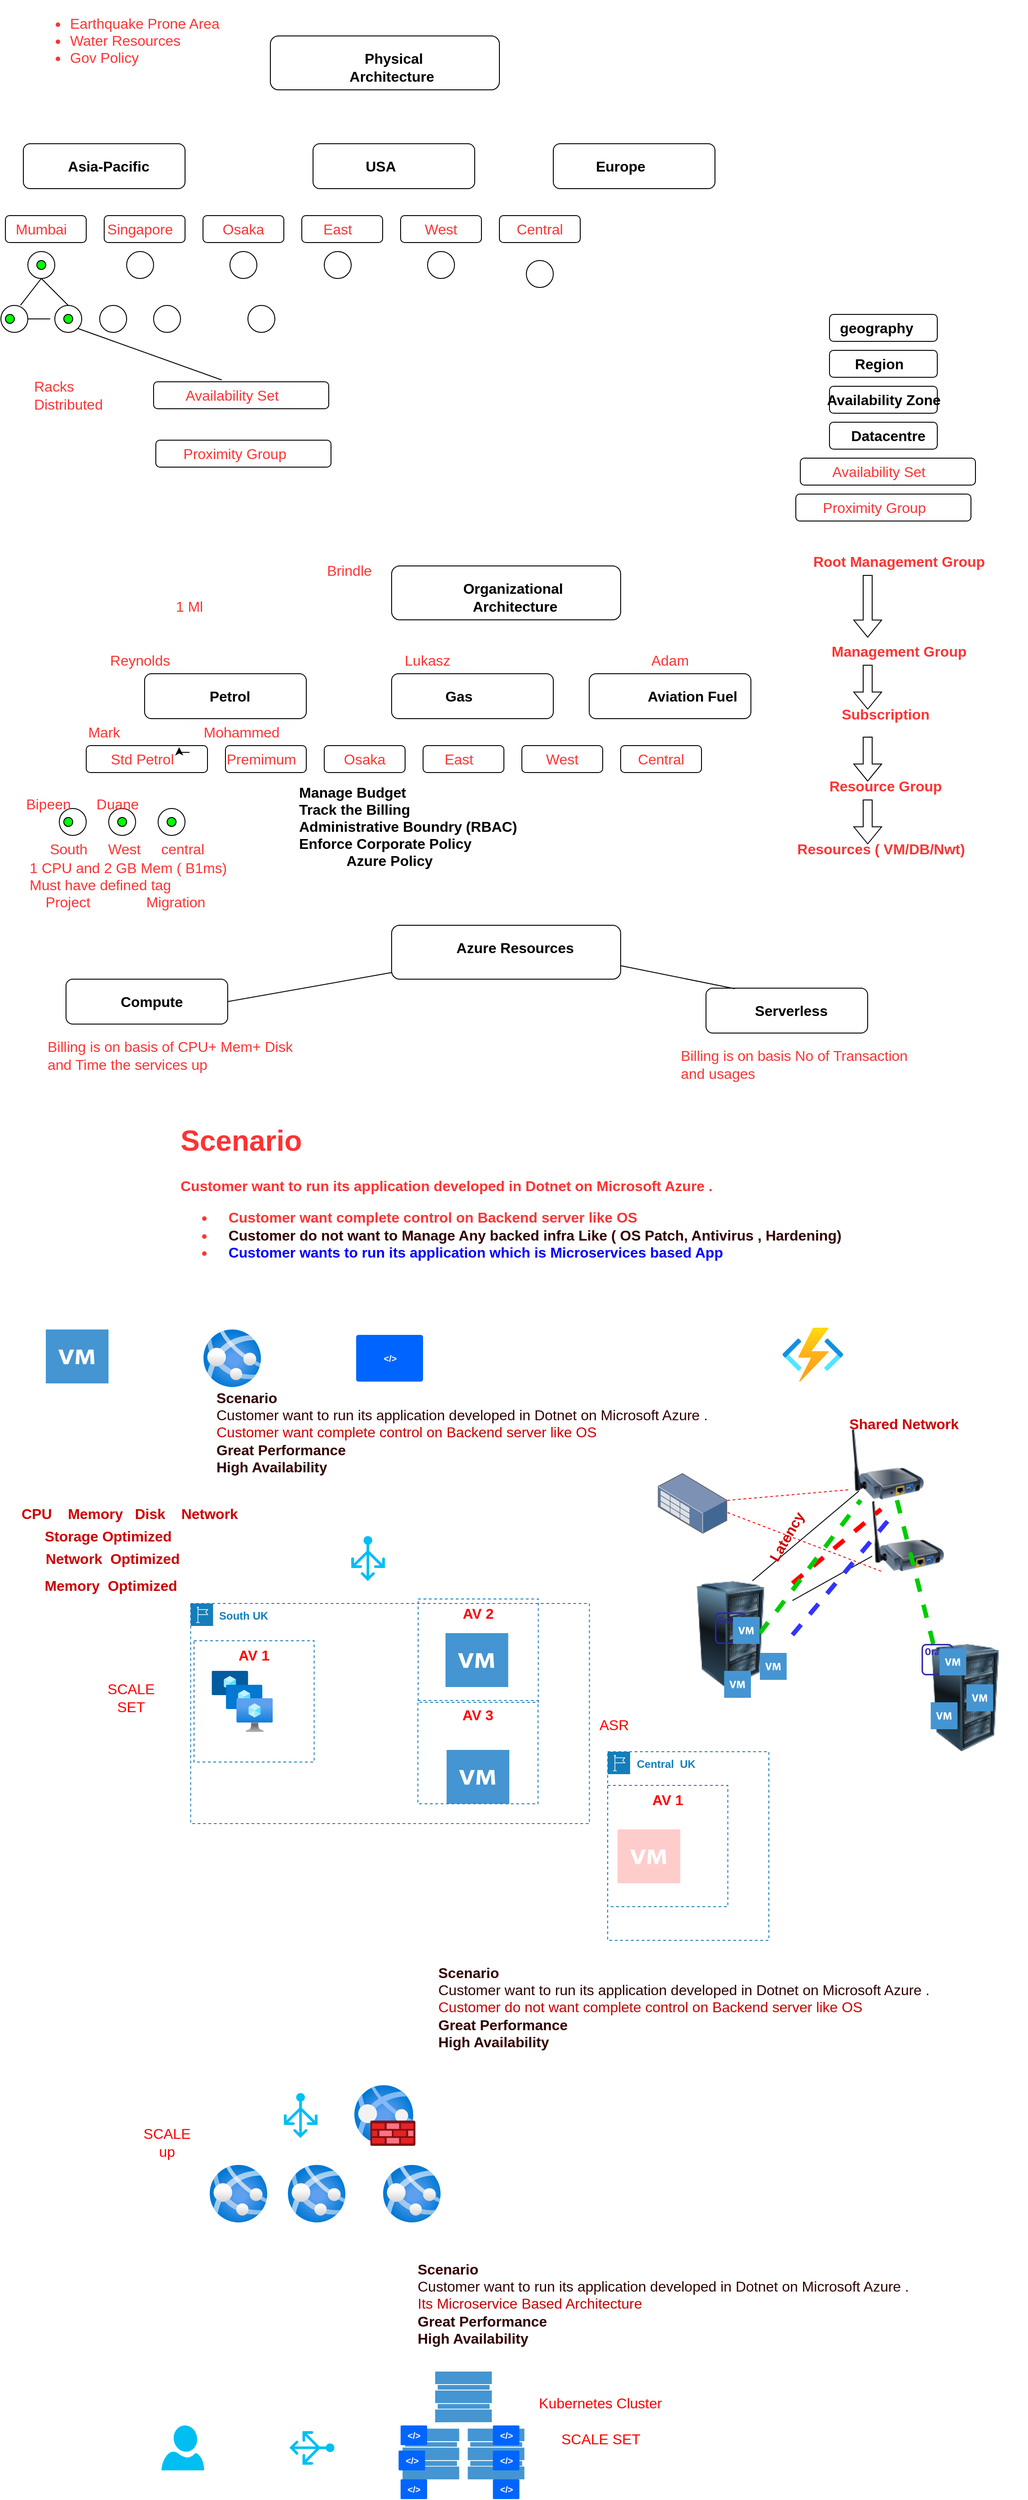<mxfile version="16.6.4" type="device"><diagram id="TAfsus5ZlcGsEekp-72k" name="Page-1"><mxGraphModel dx="1138" dy="629" grid="1" gridSize="10" guides="1" tooltips="1" connect="1" arrows="1" fold="1" page="1" pageScale="1" pageWidth="850" pageHeight="1100" math="0" shadow="0"><root><mxCell id="0"/><mxCell id="1" parent="0"/><mxCell id="CE_mNLzOT-v1kkvmEjcH-1" value="" style="rounded=1;whiteSpace=wrap;html=1;" vertex="1" parent="1"><mxGeometry x="305" y="40" width="255" height="60" as="geometry"/></mxCell><mxCell id="CE_mNLzOT-v1kkvmEjcH-2" value="Physical Architecture&amp;nbsp;" style="text;html=1;strokeColor=none;fillColor=none;align=center;verticalAlign=middle;whiteSpace=wrap;rounded=0;fontStyle=1;fontSize=16;" vertex="1" parent="1"><mxGeometry x="365" y="60" width="155" height="30" as="geometry"/></mxCell><mxCell id="CE_mNLzOT-v1kkvmEjcH-3" value="" style="rounded=1;whiteSpace=wrap;html=1;fontSize=16;" vertex="1" parent="1"><mxGeometry x="30" y="160" width="180" height="50" as="geometry"/></mxCell><mxCell id="CE_mNLzOT-v1kkvmEjcH-4" value="" style="rounded=1;whiteSpace=wrap;html=1;fontSize=16;" vertex="1" parent="1"><mxGeometry x="352.5" y="160" width="180" height="50" as="geometry"/></mxCell><mxCell id="CE_mNLzOT-v1kkvmEjcH-5" value="Asia-Pacific" style="text;html=1;strokeColor=none;fillColor=none;align=center;verticalAlign=middle;whiteSpace=wrap;rounded=0;fontSize=16;fontStyle=1" vertex="1" parent="1"><mxGeometry x="60" y="170" width="130" height="30" as="geometry"/></mxCell><mxCell id="CE_mNLzOT-v1kkvmEjcH-6" value="USA" style="text;html=1;strokeColor=none;fillColor=none;align=center;verticalAlign=middle;whiteSpace=wrap;rounded=0;fontSize=16;fontStyle=1" vertex="1" parent="1"><mxGeometry x="362.5" y="170" width="130" height="30" as="geometry"/></mxCell><mxCell id="CE_mNLzOT-v1kkvmEjcH-7" value="" style="rounded=1;whiteSpace=wrap;html=1;fontSize=16;" vertex="1" parent="1"><mxGeometry x="620" y="160" width="180" height="50" as="geometry"/></mxCell><mxCell id="CE_mNLzOT-v1kkvmEjcH-8" value="Europe" style="text;html=1;strokeColor=none;fillColor=none;align=center;verticalAlign=middle;whiteSpace=wrap;rounded=0;fontSize=16;fontStyle=1" vertex="1" parent="1"><mxGeometry x="630" y="170" width="130" height="30" as="geometry"/></mxCell><mxCell id="CE_mNLzOT-v1kkvmEjcH-9" value="&lt;ul&gt;&lt;li&gt;Earthquake Prone Area&lt;/li&gt;&lt;li&gt;Water Resources&lt;/li&gt;&lt;li&gt;Gov Policy&lt;/li&gt;&lt;/ul&gt;" style="text;html=1;strokeColor=none;fillColor=none;align=left;verticalAlign=middle;whiteSpace=wrap;rounded=0;fontSize=16;fontColor=#FF3333;" vertex="1" parent="1"><mxGeometry x="40" y="30" width="240" height="30" as="geometry"/></mxCell><mxCell id="CE_mNLzOT-v1kkvmEjcH-10" value="" style="rounded=1;whiteSpace=wrap;html=1;fontSize=16;fontColor=#FF3333;" vertex="1" parent="1"><mxGeometry x="10" y="240" width="90" height="30" as="geometry"/></mxCell><mxCell id="CE_mNLzOT-v1kkvmEjcH-11" value="" style="rounded=1;whiteSpace=wrap;html=1;fontSize=16;fontColor=#FF3333;" vertex="1" parent="1"><mxGeometry x="120" y="240" width="90" height="30" as="geometry"/></mxCell><mxCell id="CE_mNLzOT-v1kkvmEjcH-12" value="" style="rounded=1;whiteSpace=wrap;html=1;fontSize=16;fontColor=#FF3333;" vertex="1" parent="1"><mxGeometry x="230" y="240" width="90" height="30" as="geometry"/></mxCell><mxCell id="CE_mNLzOT-v1kkvmEjcH-13" value="Mumbai" style="text;html=1;strokeColor=none;fillColor=none;align=center;verticalAlign=middle;whiteSpace=wrap;rounded=0;fontSize=16;fontColor=#FF3333;" vertex="1" parent="1"><mxGeometry x="20" y="240" width="60" height="30" as="geometry"/></mxCell><mxCell id="CE_mNLzOT-v1kkvmEjcH-14" value="Singapore" style="text;html=1;strokeColor=none;fillColor=none;align=center;verticalAlign=middle;whiteSpace=wrap;rounded=0;fontSize=16;fontColor=#FF3333;" vertex="1" parent="1"><mxGeometry x="130" y="240" width="60" height="30" as="geometry"/></mxCell><mxCell id="CE_mNLzOT-v1kkvmEjcH-15" value="Osaka" style="text;html=1;strokeColor=none;fillColor=none;align=center;verticalAlign=middle;whiteSpace=wrap;rounded=0;fontSize=16;fontColor=#FF3333;" vertex="1" parent="1"><mxGeometry x="245" y="240" width="60" height="30" as="geometry"/></mxCell><mxCell id="CE_mNLzOT-v1kkvmEjcH-16" value="" style="rounded=1;whiteSpace=wrap;html=1;fontSize=16;fontColor=#FF3333;" vertex="1" parent="1"><mxGeometry x="340" y="240" width="90" height="30" as="geometry"/></mxCell><mxCell id="CE_mNLzOT-v1kkvmEjcH-17" value="" style="rounded=1;whiteSpace=wrap;html=1;fontSize=16;fontColor=#FF3333;" vertex="1" parent="1"><mxGeometry x="450" y="240" width="90" height="30" as="geometry"/></mxCell><mxCell id="CE_mNLzOT-v1kkvmEjcH-18" value="" style="rounded=1;whiteSpace=wrap;html=1;fontSize=16;fontColor=#FF3333;" vertex="1" parent="1"><mxGeometry x="560" y="240" width="90" height="30" as="geometry"/></mxCell><mxCell id="CE_mNLzOT-v1kkvmEjcH-19" value="East" style="text;html=1;strokeColor=none;fillColor=none;align=center;verticalAlign=middle;whiteSpace=wrap;rounded=0;fontSize=16;fontColor=#FF3333;" vertex="1" parent="1"><mxGeometry x="350" y="240" width="60" height="30" as="geometry"/></mxCell><mxCell id="CE_mNLzOT-v1kkvmEjcH-20" value="West" style="text;html=1;strokeColor=none;fillColor=none;align=center;verticalAlign=middle;whiteSpace=wrap;rounded=0;fontSize=16;fontColor=#FF3333;" vertex="1" parent="1"><mxGeometry x="465" y="240" width="60" height="30" as="geometry"/></mxCell><mxCell id="CE_mNLzOT-v1kkvmEjcH-21" value="Central" style="text;html=1;strokeColor=none;fillColor=none;align=center;verticalAlign=middle;whiteSpace=wrap;rounded=0;fontSize=16;fontColor=#FF3333;" vertex="1" parent="1"><mxGeometry x="575" y="240" width="60" height="30" as="geometry"/></mxCell><mxCell id="CE_mNLzOT-v1kkvmEjcH-23" value="" style="ellipse;whiteSpace=wrap;html=1;aspect=fixed;fontSize=16;fontColor=#FF3333;" vertex="1" parent="1"><mxGeometry x="35" y="280" width="30" height="30" as="geometry"/></mxCell><mxCell id="CE_mNLzOT-v1kkvmEjcH-24" value="" style="ellipse;whiteSpace=wrap;html=1;aspect=fixed;fontSize=16;fontColor=#FF3333;" vertex="1" parent="1"><mxGeometry x="145" y="280" width="30" height="30" as="geometry"/></mxCell><mxCell id="CE_mNLzOT-v1kkvmEjcH-25" value="" style="ellipse;whiteSpace=wrap;html=1;aspect=fixed;fontSize=16;fontColor=#FF3333;" vertex="1" parent="1"><mxGeometry x="260" y="280" width="30" height="30" as="geometry"/></mxCell><mxCell id="CE_mNLzOT-v1kkvmEjcH-26" value="" style="ellipse;whiteSpace=wrap;html=1;aspect=fixed;fontSize=16;fontColor=#FF3333;" vertex="1" parent="1"><mxGeometry x="365" y="280" width="30" height="30" as="geometry"/></mxCell><mxCell id="CE_mNLzOT-v1kkvmEjcH-27" value="" style="ellipse;whiteSpace=wrap;html=1;aspect=fixed;fontSize=16;fontColor=#FF3333;" vertex="1" parent="1"><mxGeometry x="480" y="280" width="30" height="30" as="geometry"/></mxCell><mxCell id="CE_mNLzOT-v1kkvmEjcH-28" value="" style="ellipse;whiteSpace=wrap;html=1;aspect=fixed;fontSize=16;fontColor=#FF3333;" vertex="1" parent="1"><mxGeometry x="590" y="290" width="30" height="30" as="geometry"/></mxCell><mxCell id="CE_mNLzOT-v1kkvmEjcH-29" value="" style="ellipse;whiteSpace=wrap;html=1;aspect=fixed;fontSize=16;fontColor=#FF3333;fillColor=#00FF00;" vertex="1" parent="1"><mxGeometry x="45" y="290" width="10" height="10" as="geometry"/></mxCell><mxCell id="CE_mNLzOT-v1kkvmEjcH-30" value="" style="ellipse;whiteSpace=wrap;html=1;aspect=fixed;fontSize=16;fontColor=#FF3333;" vertex="1" parent="1"><mxGeometry x="5" y="340" width="30" height="30" as="geometry"/></mxCell><mxCell id="CE_mNLzOT-v1kkvmEjcH-31" value="" style="ellipse;whiteSpace=wrap;html=1;aspect=fixed;fontSize=16;fontColor=#FF3333;" vertex="1" parent="1"><mxGeometry x="65" y="340" width="30" height="30" as="geometry"/></mxCell><mxCell id="CE_mNLzOT-v1kkvmEjcH-32" value="" style="ellipse;whiteSpace=wrap;html=1;aspect=fixed;fontSize=16;fontColor=#FF3333;" vertex="1" parent="1"><mxGeometry x="115" y="340" width="30" height="30" as="geometry"/></mxCell><mxCell id="CE_mNLzOT-v1kkvmEjcH-33" value="" style="ellipse;whiteSpace=wrap;html=1;aspect=fixed;fontSize=16;fontColor=#FF3333;" vertex="1" parent="1"><mxGeometry x="175" y="340" width="30" height="30" as="geometry"/></mxCell><mxCell id="CE_mNLzOT-v1kkvmEjcH-34" value="" style="endArrow=none;html=1;rounded=0;fontSize=16;fontColor=#FF3333;exitX=0.727;exitY=-0.007;exitDx=0;exitDy=0;exitPerimeter=0;entryX=0.5;entryY=1;entryDx=0;entryDy=0;" edge="1" parent="1" source="CE_mNLzOT-v1kkvmEjcH-30" target="CE_mNLzOT-v1kkvmEjcH-23"><mxGeometry width="50" height="50" relative="1" as="geometry"><mxPoint x="400" y="240" as="sourcePoint"/><mxPoint x="450" y="190" as="targetPoint"/></mxGeometry></mxCell><mxCell id="CE_mNLzOT-v1kkvmEjcH-35" value="" style="endArrow=none;html=1;rounded=0;fontSize=16;fontColor=#FF3333;exitX=0.5;exitY=0;exitDx=0;exitDy=0;entryX=0.5;entryY=1;entryDx=0;entryDy=0;" edge="1" parent="1" source="CE_mNLzOT-v1kkvmEjcH-31" target="CE_mNLzOT-v1kkvmEjcH-23"><mxGeometry width="50" height="50" relative="1" as="geometry"><mxPoint x="36.81" y="349.79" as="sourcePoint"/><mxPoint x="60" y="320" as="targetPoint"/></mxGeometry></mxCell><mxCell id="CE_mNLzOT-v1kkvmEjcH-36" value="" style="endArrow=none;html=1;rounded=0;fontSize=16;fontColor=#FF3333;entryX=1;entryY=0.5;entryDx=0;entryDy=0;" edge="1" parent="1" target="CE_mNLzOT-v1kkvmEjcH-30"><mxGeometry width="50" height="50" relative="1" as="geometry"><mxPoint x="60" y="355" as="sourcePoint"/><mxPoint x="60" y="320" as="targetPoint"/></mxGeometry></mxCell><mxCell id="CE_mNLzOT-v1kkvmEjcH-37" value="" style="ellipse;whiteSpace=wrap;html=1;aspect=fixed;fontSize=16;fontColor=#FF3333;" vertex="1" parent="1"><mxGeometry x="280" y="340" width="30" height="30" as="geometry"/></mxCell><mxCell id="CE_mNLzOT-v1kkvmEjcH-38" value="" style="ellipse;whiteSpace=wrap;html=1;aspect=fixed;fontSize=16;fontColor=#FF3333;fillColor=#00FF00;" vertex="1" parent="1"><mxGeometry x="75" y="350" width="10" height="10" as="geometry"/></mxCell><mxCell id="CE_mNLzOT-v1kkvmEjcH-39" value="" style="ellipse;whiteSpace=wrap;html=1;aspect=fixed;fontSize=16;fontColor=#FF3333;fillColor=#00FF00;" vertex="1" parent="1"><mxGeometry x="10" y="350" width="10" height="10" as="geometry"/></mxCell><mxCell id="CE_mNLzOT-v1kkvmEjcH-40" value="" style="rounded=1;whiteSpace=wrap;html=1;fontSize=16;fontColor=#FF3333;fillColor=#FFFFFF;" vertex="1" parent="1"><mxGeometry x="927.5" y="350" width="120" height="30" as="geometry"/></mxCell><mxCell id="CE_mNLzOT-v1kkvmEjcH-41" value="" style="rounded=1;whiteSpace=wrap;html=1;fontSize=16;fontColor=#FF3333;fillColor=#FFFFFF;" vertex="1" parent="1"><mxGeometry x="927.5" y="390" width="120" height="30" as="geometry"/></mxCell><mxCell id="CE_mNLzOT-v1kkvmEjcH-42" value="" style="rounded=1;whiteSpace=wrap;html=1;fontSize=16;fontColor=#FF3333;fillColor=#FFFFFF;" vertex="1" parent="1"><mxGeometry x="927.5" y="430" width="120" height="30" as="geometry"/></mxCell><mxCell id="CE_mNLzOT-v1kkvmEjcH-43" value="" style="rounded=1;whiteSpace=wrap;html=1;fontSize=16;fontColor=#FF3333;fillColor=#FFFFFF;" vertex="1" parent="1"><mxGeometry x="927.5" y="470" width="120" height="30" as="geometry"/></mxCell><mxCell id="CE_mNLzOT-v1kkvmEjcH-44" value="geography" style="text;html=1;strokeColor=none;fillColor=none;align=center;verticalAlign=middle;whiteSpace=wrap;rounded=0;fontSize=16;fontStyle=1" vertex="1" parent="1"><mxGeometry x="915" y="350" width="130" height="30" as="geometry"/></mxCell><mxCell id="CE_mNLzOT-v1kkvmEjcH-45" value="Region" style="text;html=1;strokeColor=none;fillColor=none;align=center;verticalAlign=middle;whiteSpace=wrap;rounded=0;fontSize=16;fontStyle=1" vertex="1" parent="1"><mxGeometry x="917.5" y="390" width="130" height="30" as="geometry"/></mxCell><mxCell id="CE_mNLzOT-v1kkvmEjcH-46" value="Availability Zone" style="text;html=1;strokeColor=none;fillColor=none;align=center;verticalAlign=middle;whiteSpace=wrap;rounded=0;fontSize=16;fontStyle=1" vertex="1" parent="1"><mxGeometry x="922.5" y="430" width="130" height="30" as="geometry"/></mxCell><mxCell id="CE_mNLzOT-v1kkvmEjcH-47" value="Datacentre" style="text;html=1;strokeColor=none;fillColor=none;align=center;verticalAlign=middle;whiteSpace=wrap;rounded=0;fontSize=16;fontStyle=1" vertex="1" parent="1"><mxGeometry x="927.5" y="470" width="130" height="30" as="geometry"/></mxCell><mxCell id="CE_mNLzOT-v1kkvmEjcH-49" value="Racks&amp;nbsp;&lt;br&gt;Distributed&amp;nbsp;" style="text;html=1;strokeColor=none;fillColor=none;align=left;verticalAlign=middle;whiteSpace=wrap;rounded=0;fontSize=16;fontColor=#FF3333;" vertex="1" parent="1"><mxGeometry x="40" y="420" width="160" height="40" as="geometry"/></mxCell><mxCell id="CE_mNLzOT-v1kkvmEjcH-50" value="" style="rounded=1;whiteSpace=wrap;html=1;fontSize=16;fontColor=#FF3333;" vertex="1" parent="1"><mxGeometry x="175" y="425" width="195" height="30" as="geometry"/></mxCell><mxCell id="CE_mNLzOT-v1kkvmEjcH-51" value="Availability Set" style="text;html=1;strokeColor=none;fillColor=none;align=center;verticalAlign=middle;whiteSpace=wrap;rounded=0;fontSize=16;fontColor=#FF3333;" vertex="1" parent="1"><mxGeometry x="185" y="425" width="155" height="30" as="geometry"/></mxCell><mxCell id="CE_mNLzOT-v1kkvmEjcH-52" value="" style="endArrow=none;html=1;rounded=0;fontSize=16;fontColor=#FF3333;exitX=0.425;exitY=-0.067;exitDx=0;exitDy=0;exitPerimeter=0;entryX=1;entryY=1;entryDx=0;entryDy=0;" edge="1" parent="1" source="CE_mNLzOT-v1kkvmEjcH-51" target="CE_mNLzOT-v1kkvmEjcH-31"><mxGeometry width="50" height="50" relative="1" as="geometry"><mxPoint x="400" y="410" as="sourcePoint"/><mxPoint x="450" y="360" as="targetPoint"/></mxGeometry></mxCell><mxCell id="CE_mNLzOT-v1kkvmEjcH-53" value="" style="rounded=1;whiteSpace=wrap;html=1;fontSize=16;fontColor=#FF3333;" vertex="1" parent="1"><mxGeometry x="177.5" y="490" width="195" height="30" as="geometry"/></mxCell><mxCell id="CE_mNLzOT-v1kkvmEjcH-54" value="Proximity Group" style="text;html=1;strokeColor=none;fillColor=none;align=center;verticalAlign=middle;whiteSpace=wrap;rounded=0;fontSize=16;fontColor=#FF3333;" vertex="1" parent="1"><mxGeometry x="187.5" y="490" width="155" height="30" as="geometry"/></mxCell><mxCell id="CE_mNLzOT-v1kkvmEjcH-55" value="" style="rounded=1;whiteSpace=wrap;html=1;fontSize=16;fontColor=#FF3333;" vertex="1" parent="1"><mxGeometry x="895" y="510" width="195" height="30" as="geometry"/></mxCell><mxCell id="CE_mNLzOT-v1kkvmEjcH-56" value="Availability Set" style="text;html=1;strokeColor=none;fillColor=none;align=center;verticalAlign=middle;whiteSpace=wrap;rounded=0;fontSize=16;fontColor=#FF3333;" vertex="1" parent="1"><mxGeometry x="905" y="510" width="155" height="30" as="geometry"/></mxCell><mxCell id="CE_mNLzOT-v1kkvmEjcH-57" value="" style="rounded=1;whiteSpace=wrap;html=1;fontSize=16;fontColor=#FF3333;" vertex="1" parent="1"><mxGeometry x="890" y="550" width="195" height="30" as="geometry"/></mxCell><mxCell id="CE_mNLzOT-v1kkvmEjcH-58" value="Proximity Group" style="text;html=1;strokeColor=none;fillColor=none;align=center;verticalAlign=middle;whiteSpace=wrap;rounded=0;fontSize=16;fontColor=#FF3333;" vertex="1" parent="1"><mxGeometry x="900" y="550" width="155" height="30" as="geometry"/></mxCell><mxCell id="CE_mNLzOT-v1kkvmEjcH-59" value="" style="rounded=1;whiteSpace=wrap;html=1;" vertex="1" parent="1"><mxGeometry x="440" y="630" width="255" height="60" as="geometry"/></mxCell><mxCell id="CE_mNLzOT-v1kkvmEjcH-60" value="Organizational&amp;nbsp;&lt;br&gt;Architecture" style="text;html=1;strokeColor=none;fillColor=none;align=center;verticalAlign=middle;whiteSpace=wrap;rounded=0;fontStyle=1;fontSize=16;" vertex="1" parent="1"><mxGeometry x="500" y="650" width="155" height="30" as="geometry"/></mxCell><mxCell id="CE_mNLzOT-v1kkvmEjcH-61" value="" style="rounded=1;whiteSpace=wrap;html=1;fontSize=16;" vertex="1" parent="1"><mxGeometry x="165" y="750" width="180" height="50" as="geometry"/></mxCell><mxCell id="CE_mNLzOT-v1kkvmEjcH-62" value="" style="rounded=1;whiteSpace=wrap;html=1;fontSize=16;" vertex="1" parent="1"><mxGeometry x="440" y="750" width="180" height="50" as="geometry"/></mxCell><mxCell id="CE_mNLzOT-v1kkvmEjcH-63" value="Petrol" style="text;html=1;strokeColor=none;fillColor=none;align=center;verticalAlign=middle;whiteSpace=wrap;rounded=0;fontSize=16;fontStyle=1" vertex="1" parent="1"><mxGeometry x="195" y="760" width="130" height="30" as="geometry"/></mxCell><mxCell id="CE_mNLzOT-v1kkvmEjcH-64" value="Gas" style="text;html=1;strokeColor=none;fillColor=none;align=center;verticalAlign=middle;whiteSpace=wrap;rounded=0;fontSize=16;fontStyle=1" vertex="1" parent="1"><mxGeometry x="450" y="760" width="130" height="30" as="geometry"/></mxCell><mxCell id="CE_mNLzOT-v1kkvmEjcH-65" value="" style="rounded=1;whiteSpace=wrap;html=1;fontSize=16;" vertex="1" parent="1"><mxGeometry x="660" y="750" width="180" height="50" as="geometry"/></mxCell><mxCell id="CE_mNLzOT-v1kkvmEjcH-66" value="Aviation Fuel" style="text;html=1;strokeColor=none;fillColor=none;align=center;verticalAlign=middle;whiteSpace=wrap;rounded=0;fontSize=16;fontStyle=1" vertex="1" parent="1"><mxGeometry x="710" y="760" width="130" height="30" as="geometry"/></mxCell><mxCell id="CE_mNLzOT-v1kkvmEjcH-68" value="" style="rounded=1;whiteSpace=wrap;html=1;fontSize=16;fontColor=#FF3333;" vertex="1" parent="1"><mxGeometry x="100" y="830" width="135" height="30" as="geometry"/></mxCell><mxCell id="CE_mNLzOT-v1kkvmEjcH-69" value="" style="rounded=1;whiteSpace=wrap;html=1;fontSize=16;fontColor=#FF3333;" vertex="1" parent="1"><mxGeometry x="255" y="830" width="90" height="30" as="geometry"/></mxCell><mxCell id="CE_mNLzOT-v1kkvmEjcH-70" value="" style="rounded=1;whiteSpace=wrap;html=1;fontSize=16;fontColor=#FF3333;" vertex="1" parent="1"><mxGeometry x="365" y="830" width="90" height="30" as="geometry"/></mxCell><mxCell id="CE_mNLzOT-v1kkvmEjcH-71" value="Std Petrol" style="text;html=1;strokeColor=none;fillColor=none;align=center;verticalAlign=middle;whiteSpace=wrap;rounded=0;fontSize=16;fontColor=#FF3333;" vertex="1" parent="1"><mxGeometry x="110" y="830" width="105" height="30" as="geometry"/></mxCell><mxCell id="CE_mNLzOT-v1kkvmEjcH-72" value="Premimum" style="text;html=1;strokeColor=none;fillColor=none;align=center;verticalAlign=middle;whiteSpace=wrap;rounded=0;fontSize=16;fontColor=#FF3333;" vertex="1" parent="1"><mxGeometry x="265" y="830" width="60" height="30" as="geometry"/></mxCell><mxCell id="CE_mNLzOT-v1kkvmEjcH-73" value="Osaka" style="text;html=1;strokeColor=none;fillColor=none;align=center;verticalAlign=middle;whiteSpace=wrap;rounded=0;fontSize=16;fontColor=#FF3333;" vertex="1" parent="1"><mxGeometry x="380" y="830" width="60" height="30" as="geometry"/></mxCell><mxCell id="CE_mNLzOT-v1kkvmEjcH-74" value="" style="rounded=1;whiteSpace=wrap;html=1;fontSize=16;fontColor=#FF3333;" vertex="1" parent="1"><mxGeometry x="475" y="830" width="90" height="30" as="geometry"/></mxCell><mxCell id="CE_mNLzOT-v1kkvmEjcH-75" value="" style="rounded=1;whiteSpace=wrap;html=1;fontSize=16;fontColor=#FF3333;" vertex="1" parent="1"><mxGeometry x="585" y="830" width="90" height="30" as="geometry"/></mxCell><mxCell id="CE_mNLzOT-v1kkvmEjcH-76" value="" style="rounded=1;whiteSpace=wrap;html=1;fontSize=16;fontColor=#FF3333;" vertex="1" parent="1"><mxGeometry x="695" y="830" width="90" height="30" as="geometry"/></mxCell><mxCell id="CE_mNLzOT-v1kkvmEjcH-77" value="East" style="text;html=1;strokeColor=none;fillColor=none;align=center;verticalAlign=middle;whiteSpace=wrap;rounded=0;fontSize=16;fontColor=#FF3333;" vertex="1" parent="1"><mxGeometry x="485" y="830" width="60" height="30" as="geometry"/></mxCell><mxCell id="CE_mNLzOT-v1kkvmEjcH-78" value="West" style="text;html=1;strokeColor=none;fillColor=none;align=center;verticalAlign=middle;whiteSpace=wrap;rounded=0;fontSize=16;fontColor=#FF3333;" vertex="1" parent="1"><mxGeometry x="600" y="830" width="60" height="30" as="geometry"/></mxCell><mxCell id="CE_mNLzOT-v1kkvmEjcH-79" value="Central" style="text;html=1;strokeColor=none;fillColor=none;align=center;verticalAlign=middle;whiteSpace=wrap;rounded=0;fontSize=16;fontColor=#FF3333;" vertex="1" parent="1"><mxGeometry x="710" y="830" width="60" height="30" as="geometry"/></mxCell><mxCell id="CE_mNLzOT-v1kkvmEjcH-80" value="" style="ellipse;whiteSpace=wrap;html=1;aspect=fixed;fontSize=16;fontColor=#FF3333;" vertex="1" parent="1"><mxGeometry x="125" y="900" width="30" height="30" as="geometry"/></mxCell><mxCell id="CE_mNLzOT-v1kkvmEjcH-86" value="" style="ellipse;whiteSpace=wrap;html=1;aspect=fixed;fontSize=16;fontColor=#FF3333;fillColor=#00FF00;" vertex="1" parent="1"><mxGeometry x="135" y="910" width="10" height="10" as="geometry"/></mxCell><mxCell id="CE_mNLzOT-v1kkvmEjcH-87" value="" style="ellipse;whiteSpace=wrap;html=1;aspect=fixed;fontSize=16;fontColor=#FF3333;" vertex="1" parent="1"><mxGeometry x="70" y="900" width="30" height="30" as="geometry"/></mxCell><mxCell id="CE_mNLzOT-v1kkvmEjcH-88" value="" style="ellipse;whiteSpace=wrap;html=1;aspect=fixed;fontSize=16;fontColor=#FF3333;" vertex="1" parent="1"><mxGeometry x="180" y="900" width="30" height="30" as="geometry"/></mxCell><mxCell id="CE_mNLzOT-v1kkvmEjcH-95" value="" style="ellipse;whiteSpace=wrap;html=1;aspect=fixed;fontSize=16;fontColor=#FF3333;fillColor=#00FF00;" vertex="1" parent="1"><mxGeometry x="190" y="910" width="10" height="10" as="geometry"/></mxCell><mxCell id="CE_mNLzOT-v1kkvmEjcH-96" value="" style="ellipse;whiteSpace=wrap;html=1;aspect=fixed;fontSize=16;fontColor=#FF3333;fillColor=#00FF00;" vertex="1" parent="1"><mxGeometry x="75" y="910" width="10" height="10" as="geometry"/></mxCell><mxCell id="CE_mNLzOT-v1kkvmEjcH-101" value="Reynolds" style="text;html=1;strokeColor=none;fillColor=none;align=center;verticalAlign=middle;whiteSpace=wrap;rounded=0;fontSize=16;fontColor=#FF3333;" vertex="1" parent="1"><mxGeometry x="130" y="720" width="60" height="30" as="geometry"/></mxCell><mxCell id="CE_mNLzOT-v1kkvmEjcH-102" value="Lukasz" style="text;html=1;strokeColor=none;fillColor=none;align=center;verticalAlign=middle;whiteSpace=wrap;rounded=0;fontSize=16;fontColor=#FF3333;" vertex="1" parent="1"><mxGeometry x="450" y="720" width="60" height="30" as="geometry"/></mxCell><mxCell id="CE_mNLzOT-v1kkvmEjcH-103" value="Adam" style="text;html=1;strokeColor=none;fillColor=none;align=center;verticalAlign=middle;whiteSpace=wrap;rounded=0;fontSize=16;fontColor=#FF3333;" vertex="1" parent="1"><mxGeometry x="720" y="720" width="60" height="30" as="geometry"/></mxCell><mxCell id="CE_mNLzOT-v1kkvmEjcH-104" value="1 Ml" style="text;html=1;strokeColor=none;fillColor=none;align=center;verticalAlign=middle;whiteSpace=wrap;rounded=0;fontSize=16;fontColor=#FF3333;" vertex="1" parent="1"><mxGeometry x="185" y="660" width="60" height="30" as="geometry"/></mxCell><mxCell id="CE_mNLzOT-v1kkvmEjcH-105" value="Brindle" style="text;html=1;strokeColor=none;fillColor=none;align=center;verticalAlign=middle;whiteSpace=wrap;rounded=0;fontSize=16;fontColor=#FF3333;" vertex="1" parent="1"><mxGeometry x="362.5" y="620" width="60" height="30" as="geometry"/></mxCell><mxCell id="CE_mNLzOT-v1kkvmEjcH-106" value="Root Management Group" style="text;html=1;strokeColor=none;fillColor=none;align=center;verticalAlign=middle;whiteSpace=wrap;rounded=0;fontSize=16;fontColor=#FF3333;fontStyle=1" vertex="1" parent="1"><mxGeometry x="890" y="610" width="230" height="30" as="geometry"/></mxCell><mxCell id="CE_mNLzOT-v1kkvmEjcH-107" value="Management Group" style="text;html=1;strokeColor=none;fillColor=none;align=center;verticalAlign=middle;whiteSpace=wrap;rounded=0;fontSize=16;fontColor=#FF3333;fontStyle=1" vertex="1" parent="1"><mxGeometry x="890" y="710" width="230" height="30" as="geometry"/></mxCell><mxCell id="CE_mNLzOT-v1kkvmEjcH-108" style="edgeStyle=orthogonalEdgeStyle;rounded=0;orthogonalLoop=1;jettySize=auto;html=1;exitX=1;exitY=0.25;exitDx=0;exitDy=0;entryX=0.89;entryY=0.06;entryDx=0;entryDy=0;entryPerimeter=0;fontSize=16;fontColor=#FF3333;" edge="1" parent="1" source="CE_mNLzOT-v1kkvmEjcH-71" target="CE_mNLzOT-v1kkvmEjcH-71"><mxGeometry relative="1" as="geometry"/></mxCell><mxCell id="CE_mNLzOT-v1kkvmEjcH-109" value="Mark" style="text;html=1;strokeColor=none;fillColor=none;align=center;verticalAlign=middle;whiteSpace=wrap;rounded=0;fontSize=16;fontColor=#FF3333;" vertex="1" parent="1"><mxGeometry x="90" y="800" width="60" height="30" as="geometry"/></mxCell><mxCell id="CE_mNLzOT-v1kkvmEjcH-110" value="Mohammed" style="text;html=1;strokeColor=none;fillColor=none;align=center;verticalAlign=middle;whiteSpace=wrap;rounded=0;fontSize=16;fontColor=#FF3333;" vertex="1" parent="1"><mxGeometry x="242.5" y="800" width="60" height="30" as="geometry"/></mxCell><mxCell id="CE_mNLzOT-v1kkvmEjcH-111" value="Subscription" style="text;html=1;strokeColor=none;fillColor=none;align=center;verticalAlign=middle;whiteSpace=wrap;rounded=0;fontSize=16;fontColor=#FF3333;fontStyle=1" vertex="1" parent="1"><mxGeometry x="875" y="780" width="230" height="30" as="geometry"/></mxCell><mxCell id="CE_mNLzOT-v1kkvmEjcH-112" value="South" style="text;html=1;strokeColor=none;fillColor=none;align=center;verticalAlign=middle;whiteSpace=wrap;rounded=0;fontSize=16;fontColor=#FF3333;" vertex="1" parent="1"><mxGeometry x="27.5" y="930" width="105" height="30" as="geometry"/></mxCell><mxCell id="CE_mNLzOT-v1kkvmEjcH-113" value="West" style="text;html=1;strokeColor=none;fillColor=none;align=center;verticalAlign=middle;whiteSpace=wrap;rounded=0;fontSize=16;fontColor=#FF3333;" vertex="1" parent="1"><mxGeometry x="90" y="930" width="105" height="30" as="geometry"/></mxCell><mxCell id="CE_mNLzOT-v1kkvmEjcH-114" value="central" style="text;html=1;strokeColor=none;fillColor=none;align=center;verticalAlign=middle;whiteSpace=wrap;rounded=0;fontSize=16;fontColor=#FF3333;" vertex="1" parent="1"><mxGeometry x="155" y="930" width="105" height="30" as="geometry"/></mxCell><mxCell id="CE_mNLzOT-v1kkvmEjcH-115" value="Bipeen" style="text;html=1;strokeColor=none;fillColor=none;align=center;verticalAlign=middle;whiteSpace=wrap;rounded=0;fontSize=16;fontColor=#FF3333;" vertex="1" parent="1"><mxGeometry x="27.5" y="880" width="60" height="30" as="geometry"/></mxCell><mxCell id="CE_mNLzOT-v1kkvmEjcH-116" value="Duane" style="text;html=1;strokeColor=none;fillColor=none;align=center;verticalAlign=middle;whiteSpace=wrap;rounded=0;fontSize=16;fontColor=#FF3333;" vertex="1" parent="1"><mxGeometry x="105" y="880" width="60" height="30" as="geometry"/></mxCell><mxCell id="CE_mNLzOT-v1kkvmEjcH-117" value="Resource Group" style="text;html=1;strokeColor=none;fillColor=none;align=center;verticalAlign=middle;whiteSpace=wrap;rounded=0;fontSize=16;fontColor=#FF3333;fontStyle=1" vertex="1" parent="1"><mxGeometry x="875" y="860" width="230" height="30" as="geometry"/></mxCell><mxCell id="CE_mNLzOT-v1kkvmEjcH-118" value="" style="shape=flexArrow;endArrow=classic;html=1;rounded=0;fontSize=16;fontColor=#FF3333;entryX=0.348;entryY=-0.007;entryDx=0;entryDy=0;entryPerimeter=0;" edge="1" parent="1" target="CE_mNLzOT-v1kkvmEjcH-107"><mxGeometry width="50" height="50" relative="1" as="geometry"><mxPoint x="970" y="640" as="sourcePoint"/><mxPoint x="610" y="770" as="targetPoint"/></mxGeometry></mxCell><mxCell id="CE_mNLzOT-v1kkvmEjcH-120" value="" style="shape=flexArrow;endArrow=classic;html=1;rounded=0;fontSize=16;fontColor=#FF3333;entryX=0.348;entryY=-0.007;entryDx=0;entryDy=0;entryPerimeter=0;" edge="1" parent="1"><mxGeometry width="50" height="50" relative="1" as="geometry"><mxPoint x="970" y="740" as="sourcePoint"/><mxPoint x="970.04" y="789.89" as="targetPoint"/></mxGeometry></mxCell><mxCell id="CE_mNLzOT-v1kkvmEjcH-121" value="" style="shape=flexArrow;endArrow=classic;html=1;rounded=0;fontSize=16;fontColor=#FF3333;entryX=0.348;entryY=-0.007;entryDx=0;entryDy=0;entryPerimeter=0;" edge="1" parent="1"><mxGeometry width="50" height="50" relative="1" as="geometry"><mxPoint x="970" y="820.06" as="sourcePoint"/><mxPoint x="970.04" y="869.95" as="targetPoint"/></mxGeometry></mxCell><mxCell id="CE_mNLzOT-v1kkvmEjcH-122" value="" style="shape=flexArrow;endArrow=classic;html=1;rounded=0;fontSize=16;fontColor=#FF3333;entryX=0.348;entryY=-0.007;entryDx=0;entryDy=0;entryPerimeter=0;" edge="1" parent="1"><mxGeometry width="50" height="50" relative="1" as="geometry"><mxPoint x="970" y="890" as="sourcePoint"/><mxPoint x="970.04" y="939.89" as="targetPoint"/></mxGeometry></mxCell><mxCell id="CE_mNLzOT-v1kkvmEjcH-123" value="Resources ( VM/DB/Nwt)" style="text;html=1;strokeColor=none;fillColor=none;align=center;verticalAlign=middle;whiteSpace=wrap;rounded=0;fontSize=16;fontColor=#FF3333;fontStyle=1" vertex="1" parent="1"><mxGeometry x="870" y="930" width="230" height="30" as="geometry"/></mxCell><mxCell id="CE_mNLzOT-v1kkvmEjcH-124" value="Manage Budget&lt;br&gt;Track the Billing&lt;br&gt;Administrative Boundry (RBAC)&lt;br&gt;Enforce Corporate Policy&lt;br&gt;&amp;nbsp; &amp;nbsp; &amp;nbsp; &amp;nbsp; &amp;nbsp; &amp;nbsp; Azure Policy" style="text;html=1;strokeColor=none;fillColor=none;align=left;verticalAlign=middle;whiteSpace=wrap;rounded=0;fontSize=16;fontStyle=1" vertex="1" parent="1"><mxGeometry x="335" y="880" width="375" height="80" as="geometry"/></mxCell><mxCell id="CE_mNLzOT-v1kkvmEjcH-125" value="1 CPU and 2 GB Mem ( B1ms)&lt;br&gt;Must have defined tag&lt;br&gt;&amp;nbsp; &amp;nbsp; Project&amp;nbsp; &amp;nbsp; &amp;nbsp; &amp;nbsp; &amp;nbsp; &amp;nbsp; &amp;nbsp; Migration" style="text;html=1;strokeColor=none;fillColor=none;align=left;verticalAlign=middle;whiteSpace=wrap;rounded=0;fontSize=16;fontColor=#FF3333;" vertex="1" parent="1"><mxGeometry x="35" y="970" width="345" height="30" as="geometry"/></mxCell><mxCell id="CE_mNLzOT-v1kkvmEjcH-126" value="" style="rounded=1;whiteSpace=wrap;html=1;" vertex="1" parent="1"><mxGeometry x="440" y="1030" width="255" height="60" as="geometry"/></mxCell><mxCell id="CE_mNLzOT-v1kkvmEjcH-127" value="Azure Resources" style="text;html=1;strokeColor=none;fillColor=none;align=center;verticalAlign=middle;whiteSpace=wrap;rounded=0;fontStyle=1;fontSize=16;" vertex="1" parent="1"><mxGeometry x="500" y="1040" width="155" height="30" as="geometry"/></mxCell><mxCell id="CE_mNLzOT-v1kkvmEjcH-128" value="" style="rounded=1;whiteSpace=wrap;html=1;fontSize=16;" vertex="1" parent="1"><mxGeometry x="77.5" y="1090" width="180" height="50" as="geometry"/></mxCell><mxCell id="CE_mNLzOT-v1kkvmEjcH-129" value="Compute" style="text;html=1;strokeColor=none;fillColor=none;align=center;verticalAlign=middle;whiteSpace=wrap;rounded=0;fontSize=16;fontStyle=1" vertex="1" parent="1"><mxGeometry x="107.5" y="1100" width="130" height="30" as="geometry"/></mxCell><mxCell id="CE_mNLzOT-v1kkvmEjcH-131" value="" style="rounded=1;whiteSpace=wrap;html=1;fontSize=16;" vertex="1" parent="1"><mxGeometry x="790" y="1100" width="180" height="50" as="geometry"/></mxCell><mxCell id="CE_mNLzOT-v1kkvmEjcH-132" value="Serverless" style="text;html=1;strokeColor=none;fillColor=none;align=center;verticalAlign=middle;whiteSpace=wrap;rounded=0;fontSize=16;fontStyle=1" vertex="1" parent="1"><mxGeometry x="820" y="1110" width="130" height="30" as="geometry"/></mxCell><mxCell id="CE_mNLzOT-v1kkvmEjcH-133" value="" style="endArrow=none;html=1;rounded=0;fontSize=16;fontColor=#FF3333;exitX=1;exitY=0.5;exitDx=0;exitDy=0;" edge="1" parent="1" source="CE_mNLzOT-v1kkvmEjcH-128" target="CE_mNLzOT-v1kkvmEjcH-126"><mxGeometry width="50" height="50" relative="1" as="geometry"><mxPoint x="540" y="1370" as="sourcePoint"/><mxPoint x="590" y="1320" as="targetPoint"/></mxGeometry></mxCell><mxCell id="CE_mNLzOT-v1kkvmEjcH-134" value="" style="endArrow=none;html=1;rounded=0;fontSize=16;fontColor=#FF3333;exitX=0.178;exitY=0.012;exitDx=0;exitDy=0;entryX=1;entryY=0.75;entryDx=0;entryDy=0;exitPerimeter=0;" edge="1" parent="1" source="CE_mNLzOT-v1kkvmEjcH-131" target="CE_mNLzOT-v1kkvmEjcH-126"><mxGeometry width="50" height="50" relative="1" as="geometry"><mxPoint x="267.5" y="1125" as="sourcePoint"/><mxPoint x="450" y="1092.621" as="targetPoint"/></mxGeometry></mxCell><mxCell id="CE_mNLzOT-v1kkvmEjcH-135" value="Billing is on basis of CPU+ Mem+ Disk and Time the services up" style="text;html=1;strokeColor=none;fillColor=none;align=left;verticalAlign=middle;whiteSpace=wrap;rounded=0;fontSize=16;fontColor=#FF3333;" vertex="1" parent="1"><mxGeometry x="55" y="1150" width="285" height="50" as="geometry"/></mxCell><mxCell id="CE_mNLzOT-v1kkvmEjcH-136" value="Billing is on basis No of Transaction and usages" style="text;html=1;strokeColor=none;fillColor=none;align=left;verticalAlign=middle;whiteSpace=wrap;rounded=0;fontSize=16;fontColor=#FF3333;" vertex="1" parent="1"><mxGeometry x="760" y="1160" width="285" height="50" as="geometry"/></mxCell><mxCell id="CE_mNLzOT-v1kkvmEjcH-137" value="&lt;h1&gt;Scenario&lt;/h1&gt;&lt;p&gt;&lt;b&gt;Customer want to run its application developed in Dotnet on Microsoft Azure .&amp;nbsp;&lt;/b&gt;&lt;/p&gt;&lt;p&gt;&lt;/p&gt;&lt;ul&gt;&lt;li&gt;&lt;b&gt;&amp;nbsp; &amp;nbsp;Customer want complete control on Backend&amp;nbsp;server like OS&lt;/b&gt;&lt;/li&gt;&lt;li&gt;&lt;b&gt;&lt;font color=&quot;#330000&quot;&gt;&amp;nbsp; &amp;nbsp;Customer do not want to Manage Any backed infra Like ( OS Patch, Antivirus , Hardening)&lt;/font&gt;&lt;/b&gt;&lt;/li&gt;&lt;li&gt;&lt;font color=&quot;#0000ff&quot;&gt;&lt;b&gt;&amp;nbsp; &amp;nbsp;Customer wants to run its application&amp;nbsp;which is Microservices based App&amp;nbsp;&amp;nbsp;&lt;/b&gt;&lt;/font&gt;&lt;br&gt;&lt;b&gt;&amp;nbsp;&lt;/b&gt;&lt;/li&gt;&lt;/ul&gt;&lt;p&gt;&lt;/p&gt;" style="text;html=1;strokeColor=none;fillColor=none;spacing=5;spacingTop=-20;whiteSpace=wrap;overflow=hidden;rounded=0;fontSize=16;fontColor=#FF3333;" vertex="1" parent="1"><mxGeometry x="200" y="1240" width="850" height="210" as="geometry"/></mxCell><mxCell id="CE_mNLzOT-v1kkvmEjcH-138" value="" style="shadow=0;dashed=0;html=1;strokeColor=none;fillColor=#4495D1;labelPosition=center;verticalLabelPosition=bottom;verticalAlign=top;align=center;outlineConnect=0;shape=mxgraph.veeam.2d.virtual_machine;fontSize=16;fontColor=#FF3333;" vertex="1" parent="1"><mxGeometry x="55" y="1480" width="69.8" height="60" as="geometry"/></mxCell><mxCell id="CE_mNLzOT-v1kkvmEjcH-139" value="" style="aspect=fixed;html=1;points=[];align=center;image;fontSize=12;image=img/lib/azure2/app_services/App_Services.svg;fontColor=#330000;fillColor=#FFFFFF;" vertex="1" parent="1"><mxGeometry x="230.5" y="1480" width="64" height="64" as="geometry"/></mxCell><mxCell id="CE_mNLzOT-v1kkvmEjcH-140" value="&amp;lt;/&amp;gt;" style="rounded=1;arcSize=5;fillColor=#0065FF;strokeColor=none;fontColor=#ffffff;align=center;verticalAlign=middle;whiteSpace=wrap;fontSize=10;fontStyle=1;html=1;sketch=0;" vertex="1" parent="1"><mxGeometry x="400.5" y="1486" width="74.5" height="52" as="geometry"/></mxCell><mxCell id="CE_mNLzOT-v1kkvmEjcH-141" value="" style="aspect=fixed;html=1;points=[];align=center;image;fontSize=12;image=img/lib/azure2/iot/Function_Apps.svg;fontColor=#0000FF;fillColor=#FFFFFF;" vertex="1" parent="1"><mxGeometry x="875" y="1478" width="68" height="60" as="geometry"/></mxCell><mxCell id="CE_mNLzOT-v1kkvmEjcH-143" value="&lt;b&gt;Scenario&lt;/b&gt;&lt;br&gt;Customer want to run its application developed in Dotnet on Microsoft Azure . &lt;br&gt;&lt;span style=&quot;color: rgb(204 , 0 , 0)&quot;&gt;Customer want complete control on Backend server like OS&lt;br&gt;&lt;/span&gt;&lt;b&gt;Great Performance&amp;nbsp;&lt;br&gt;High Availability&lt;/b&gt;" style="text;whiteSpace=wrap;html=1;fontSize=16;fontColor=#330000;" vertex="1" parent="1"><mxGeometry x="242.5" y="1540" width="550" height="110" as="geometry"/></mxCell><mxCell id="CE_mNLzOT-v1kkvmEjcH-144" value="CPU&amp;nbsp; &amp;nbsp; Memory&amp;nbsp; &amp;nbsp;Disk&amp;nbsp; &amp;nbsp; Network" style="text;html=1;strokeColor=none;fillColor=none;align=left;verticalAlign=middle;whiteSpace=wrap;rounded=0;fontSize=16;fontColor=#CC0000;fontStyle=1" vertex="1" parent="1"><mxGeometry x="26.25" y="1670" width="267.5" height="30" as="geometry"/></mxCell><mxCell id="CE_mNLzOT-v1kkvmEjcH-146" value="Storage Optimized" style="text;html=1;strokeColor=none;fillColor=none;align=center;verticalAlign=middle;whiteSpace=wrap;rounded=0;fontSize=16;fontColor=#CC0000;fontStyle=1" vertex="1" parent="1"><mxGeometry x="42.4" y="1695" width="165.2" height="30" as="geometry"/></mxCell><mxCell id="CE_mNLzOT-v1kkvmEjcH-147" value="" style="image;html=1;image=img/lib/clip_art/computers/Server_Rack_128x128.png;fontSize=16;fontColor=#CC0000;fillColor=#FFFFFF;" vertex="1" parent="1"><mxGeometry x="748.75" y="1760" width="137.5" height="120" as="geometry"/></mxCell><mxCell id="CE_mNLzOT-v1kkvmEjcH-145" value="" style="sketch=0;outlineConnect=0;fontColor=#232F3E;gradientColor=none;fillColor=#2E27AD;strokeColor=none;dashed=0;verticalLabelPosition=bottom;verticalAlign=top;align=center;html=1;fontSize=12;fontStyle=0;aspect=fixed;pointerEvents=1;shape=mxgraph.aws4.rds_oracle_instance_alt;" vertex="1" parent="1"><mxGeometry x="800" y="1795" width="35" height="35" as="geometry"/></mxCell><mxCell id="CE_mNLzOT-v1kkvmEjcH-148" value="" style="image;html=1;image=img/lib/clip_art/networking/Print_Server_Wireless_128x128.png;fontSize=16;fontColor=#CC0000;fillColor=#FFFFFF;" vertex="1" parent="1"><mxGeometry x="952.5" y="1590" width="80" height="80" as="geometry"/></mxCell><mxCell id="CE_mNLzOT-v1kkvmEjcH-149" value="" style="endArrow=none;html=1;rounded=0;fontSize=16;fontColor=#CC0000;exitX=0.676;exitY=-0.002;exitDx=0;exitDy=0;exitPerimeter=0;" edge="1" parent="1" source="CE_mNLzOT-v1kkvmEjcH-147"><mxGeometry width="50" height="50" relative="1" as="geometry"><mxPoint x="540" y="1850" as="sourcePoint"/><mxPoint x="960" y="1660" as="targetPoint"/></mxGeometry></mxCell><mxCell id="CE_mNLzOT-v1kkvmEjcH-150" value="" style="image;html=1;image=img/lib/clip_art/networking/Print_Server_Wireless_128x128.png;fontSize=16;fontColor=#CC0000;fillColor=#FFFFFF;" vertex="1" parent="1"><mxGeometry x="975" y="1670" width="80" height="80" as="geometry"/></mxCell><mxCell id="CE_mNLzOT-v1kkvmEjcH-151" value="" style="endArrow=none;html=1;rounded=0;fontSize=16;fontColor=#CC0000;" edge="1" parent="1" source="CE_mNLzOT-v1kkvmEjcH-147" target="CE_mNLzOT-v1kkvmEjcH-150"><mxGeometry width="50" height="50" relative="1" as="geometry"><mxPoint x="540" y="1850" as="sourcePoint"/><mxPoint x="590" y="1800" as="targetPoint"/></mxGeometry></mxCell><mxCell id="CE_mNLzOT-v1kkvmEjcH-152" value="" style="points=[];aspect=fixed;html=1;align=center;shadow=0;dashed=0;image;image=img/lib/allied_telesis/storage/Datacenter_Server_Rack_Storage_Unit_Small.svg;fontSize=16;fontColor=#CC0000;fillColor=#FFFFFF;" vertex="1" parent="1"><mxGeometry x="736.3" y="1640" width="77.4" height="67.2" as="geometry"/></mxCell><mxCell id="CE_mNLzOT-v1kkvmEjcH-153" value="" style="endArrow=none;html=1;rounded=0;fontSize=16;fontColor=#CC0000;entryX=-0.021;entryY=0.853;entryDx=0;entryDy=0;entryPerimeter=0;strokeColor=#FF0000;dashed=1;" edge="1" parent="1" source="CE_mNLzOT-v1kkvmEjcH-152" target="CE_mNLzOT-v1kkvmEjcH-148"><mxGeometry width="50" height="50" relative="1" as="geometry"><mxPoint x="870.45" y="1789.76" as="sourcePoint"/><mxPoint x="970" y="1670" as="targetPoint"/></mxGeometry></mxCell><mxCell id="CE_mNLzOT-v1kkvmEjcH-154" value="" style="endArrow=none;html=1;rounded=0;fontSize=16;fontColor=#CC0000;exitX=1.004;exitY=0.652;exitDx=0;exitDy=0;exitPerimeter=0;dashed=1;strokeColor=#FF0000;" edge="1" parent="1" source="CE_mNLzOT-v1kkvmEjcH-152"><mxGeometry width="50" height="50" relative="1" as="geometry"><mxPoint x="915" y="1800" as="sourcePoint"/><mxPoint x="985" y="1749.091" as="targetPoint"/></mxGeometry></mxCell><mxCell id="CE_mNLzOT-v1kkvmEjcH-155" value="" style="shadow=0;dashed=0;html=1;strokeColor=none;fillColor=#4495D1;labelPosition=center;verticalLabelPosition=bottom;verticalAlign=top;align=center;outlineConnect=0;shape=mxgraph.veeam.2d.virtual_machine;fontSize=16;fontColor=#FF3333;" vertex="1" parent="1"><mxGeometry x="820" y="1800" width="29.8" height="30" as="geometry"/></mxCell><mxCell id="CE_mNLzOT-v1kkvmEjcH-156" value="" style="shadow=0;dashed=0;html=1;strokeColor=none;fillColor=#4495D1;labelPosition=center;verticalLabelPosition=bottom;verticalAlign=top;align=center;outlineConnect=0;shape=mxgraph.veeam.2d.virtual_machine;fontSize=16;fontColor=#FF3333;" vertex="1" parent="1"><mxGeometry x="850" y="1840" width="29.8" height="30" as="geometry"/></mxCell><mxCell id="CE_mNLzOT-v1kkvmEjcH-157" value="" style="shadow=0;dashed=0;html=1;strokeColor=none;fillColor=#4495D1;labelPosition=center;verticalLabelPosition=bottom;verticalAlign=top;align=center;outlineConnect=0;shape=mxgraph.veeam.2d.virtual_machine;fontSize=16;fontColor=#FF3333;" vertex="1" parent="1"><mxGeometry x="810.2" y="1860" width="29.8" height="30" as="geometry"/></mxCell><mxCell id="CE_mNLzOT-v1kkvmEjcH-158" value="" style="endArrow=none;html=1;rounded=0;dashed=1;fontSize=16;fontColor=#CC0000;strokeColor=#00CC00;strokeWidth=5;" edge="1" parent="1" source="CE_mNLzOT-v1kkvmEjcH-177" target="CE_mNLzOT-v1kkvmEjcH-148"><mxGeometry width="50" height="50" relative="1" as="geometry"><mxPoint x="820" y="1670" as="sourcePoint"/><mxPoint x="1110" y="1718" as="targetPoint"/></mxGeometry></mxCell><mxCell id="CE_mNLzOT-v1kkvmEjcH-159" value="" style="endArrow=none;html=1;rounded=0;dashed=1;fontSize=16;fontColor=#CC0000;strokeColor=#FF0000;strokeWidth=5;entryX=0;entryY=0;entryDx=0;entryDy=0;" edge="1" parent="1" source="CE_mNLzOT-v1kkvmEjcH-147"><mxGeometry width="50" height="50" relative="1" as="geometry"><mxPoint x="850" y="1818" as="sourcePoint"/><mxPoint x="985" y="1680" as="targetPoint"/></mxGeometry></mxCell><mxCell id="CE_mNLzOT-v1kkvmEjcH-160" value="" style="endArrow=none;html=1;rounded=0;dashed=1;fontSize=16;fontColor=#CC0000;strokeColor=#3333FF;strokeWidth=5;entryX=0;entryY=0;entryDx=0;entryDy=0;exitX=1;exitY=0.5;exitDx=0;exitDy=0;" edge="1" parent="1" source="CE_mNLzOT-v1kkvmEjcH-147"><mxGeometry width="50" height="50" relative="1" as="geometry"><mxPoint x="905.464" y="1805" as="sourcePoint"/><mxPoint x="995" y="1690" as="targetPoint"/></mxGeometry></mxCell><mxCell id="CE_mNLzOT-v1kkvmEjcH-161" value="" style="endArrow=none;html=1;rounded=0;dashed=1;fontSize=16;fontColor=#CC0000;strokeColor=#00CC00;strokeWidth=5;" edge="1" parent="1" target="CE_mNLzOT-v1kkvmEjcH-148"><mxGeometry width="50" height="50" relative="1" as="geometry"><mxPoint x="850" y="1818" as="sourcePoint"/><mxPoint x="985" y="1680" as="targetPoint"/></mxGeometry></mxCell><mxCell id="CE_mNLzOT-v1kkvmEjcH-162" value="Latency" style="text;html=1;strokeColor=none;fillColor=none;align=center;verticalAlign=middle;whiteSpace=wrap;rounded=0;fontSize=16;fontColor=#CC0000;fontStyle=1;rotation=-60;" vertex="1" parent="1"><mxGeometry x="797.4" y="1695" width="165.2" height="30" as="geometry"/></mxCell><mxCell id="CE_mNLzOT-v1kkvmEjcH-163" value="Shared Network" style="text;html=1;strokeColor=none;fillColor=none;align=center;verticalAlign=middle;whiteSpace=wrap;rounded=0;fontSize=16;fontColor=#CC0000;fontStyle=1;rotation=0;" vertex="1" parent="1"><mxGeometry x="927.5" y="1570" width="165.2" height="30" as="geometry"/></mxCell><mxCell id="CE_mNLzOT-v1kkvmEjcH-176" value="" style="image;html=1;image=img/lib/clip_art/computers/Server_Rack_128x128.png;fontSize=16;fontColor=#CC0000;fillColor=#FFFFFF;" vertex="1" parent="1"><mxGeometry x="1010" y="1830" width="137.5" height="120" as="geometry"/></mxCell><mxCell id="CE_mNLzOT-v1kkvmEjcH-177" value="" style="sketch=0;outlineConnect=0;fontColor=#232F3E;gradientColor=none;fillColor=#2E27AD;strokeColor=none;dashed=0;verticalLabelPosition=bottom;verticalAlign=top;align=center;html=1;fontSize=12;fontStyle=0;aspect=fixed;pointerEvents=1;shape=mxgraph.aws4.rds_oracle_instance_alt;" vertex="1" parent="1"><mxGeometry x="1030" y="1830" width="35" height="35" as="geometry"/></mxCell><mxCell id="CE_mNLzOT-v1kkvmEjcH-178" value="" style="shadow=0;dashed=0;html=1;strokeColor=none;fillColor=#4495D1;labelPosition=center;verticalLabelPosition=bottom;verticalAlign=top;align=center;outlineConnect=0;shape=mxgraph.veeam.2d.virtual_machine;fontSize=16;fontColor=#FF3333;" vertex="1" parent="1"><mxGeometry x="1050" y="1835" width="29.8" height="30" as="geometry"/></mxCell><mxCell id="CE_mNLzOT-v1kkvmEjcH-179" value="" style="shadow=0;dashed=0;html=1;strokeColor=none;fillColor=#4495D1;labelPosition=center;verticalLabelPosition=bottom;verticalAlign=top;align=center;outlineConnect=0;shape=mxgraph.veeam.2d.virtual_machine;fontSize=16;fontColor=#FF3333;" vertex="1" parent="1"><mxGeometry x="1080" y="1875" width="29.8" height="30" as="geometry"/></mxCell><mxCell id="CE_mNLzOT-v1kkvmEjcH-180" value="" style="shadow=0;dashed=0;html=1;strokeColor=none;fillColor=#4495D1;labelPosition=center;verticalLabelPosition=bottom;verticalAlign=top;align=center;outlineConnect=0;shape=mxgraph.veeam.2d.virtual_machine;fontSize=16;fontColor=#FF3333;" vertex="1" parent="1"><mxGeometry x="1040.2" y="1895" width="29.8" height="30" as="geometry"/></mxCell><mxCell id="CE_mNLzOT-v1kkvmEjcH-181" value="Network&amp;nbsp; Optimized" style="text;html=1;strokeColor=none;fillColor=none;align=center;verticalAlign=middle;whiteSpace=wrap;rounded=0;fontSize=16;fontColor=#CC0000;fontStyle=1" vertex="1" parent="1"><mxGeometry x="47.4" y="1720" width="165.2" height="30" as="geometry"/></mxCell><mxCell id="CE_mNLzOT-v1kkvmEjcH-183" value="Memory&amp;nbsp; Optimized" style="text;html=1;strokeColor=none;fillColor=none;align=center;verticalAlign=middle;whiteSpace=wrap;rounded=0;fontSize=16;fontColor=#CC0000;fontStyle=1" vertex="1" parent="1"><mxGeometry x="45" y="1750" width="165.2" height="30" as="geometry"/></mxCell><mxCell id="CE_mNLzOT-v1kkvmEjcH-189" value="" style="verticalLabelPosition=bottom;html=1;verticalAlign=top;align=center;strokeColor=none;fillColor=#00BEF2;shape=mxgraph.azure.load_balancer_generic;pointerEvents=1;fontSize=16;fontColor=#CC0000;" vertex="1" parent="1"><mxGeometry x="395" y="1710" width="37.5" height="50" as="geometry"/></mxCell><mxCell id="CE_mNLzOT-v1kkvmEjcH-190" value="&lt;b&gt;South UK&lt;/b&gt;" style="points=[[0,0],[0.25,0],[0.5,0],[0.75,0],[1,0],[1,0.25],[1,0.5],[1,0.75],[1,1],[0.75,1],[0.5,1],[0.25,1],[0,1],[0,0.75],[0,0.5],[0,0.25]];outlineConnect=0;gradientColor=none;html=1;whiteSpace=wrap;fontSize=12;fontStyle=0;container=1;pointerEvents=0;collapsible=0;recursiveResize=0;shape=mxgraph.aws4.group;grIcon=mxgraph.aws4.group_region;strokeColor=#147EBA;fillColor=none;verticalAlign=top;align=left;spacingLeft=30;fontColor=#147EBA;dashed=1;" vertex="1" parent="1"><mxGeometry x="216.25" y="1785" width="443.95" height="245" as="geometry"/></mxCell><mxCell id="CE_mNLzOT-v1kkvmEjcH-184" value="" style="shape=image;html=1;verticalAlign=top;verticalLabelPosition=bottom;labelBackgroundColor=#ffffff;imageAspect=0;aspect=fixed;image=https://cdn1.iconfinder.com/data/icons/social-media-vol-3/24/_wordpress-128.png;fontSize=16;fontColor=#CC0000;fillColor=#FFFFFF;" vertex="1" parent="CE_mNLzOT-v1kkvmEjcH-190"><mxGeometry x="23.45" y="58.5" width="58" height="58" as="geometry"/></mxCell><mxCell id="CE_mNLzOT-v1kkvmEjcH-191" value="AV 1" style="fillColor=none;strokeColor=#147EBA;dashed=1;verticalAlign=top;fontStyle=1;fontColor=#FF0000;fontSize=16;" vertex="1" parent="CE_mNLzOT-v1kkvmEjcH-190"><mxGeometry x="3.75" y="41.5" width="133.75" height="135" as="geometry"/></mxCell><mxCell id="CE_mNLzOT-v1kkvmEjcH-192" value="" style="shadow=0;dashed=0;html=1;strokeColor=none;fillColor=#4495D1;labelPosition=center;verticalLabelPosition=bottom;verticalAlign=top;align=center;outlineConnect=0;shape=mxgraph.veeam.2d.virtual_machine;fontSize=16;fontColor=#FF3333;" vertex="1" parent="CE_mNLzOT-v1kkvmEjcH-190"><mxGeometry x="283.75" y="33" width="69.8" height="60" as="geometry"/></mxCell><mxCell id="CE_mNLzOT-v1kkvmEjcH-193" value="" style="shape=image;html=1;verticalAlign=top;verticalLabelPosition=bottom;labelBackgroundColor=#ffffff;imageAspect=0;aspect=fixed;image=https://cdn1.iconfinder.com/data/icons/social-media-vol-3/24/_wordpress-128.png;fontSize=16;fontColor=#CC0000;fillColor=#FFFFFF;" vertex="1" parent="CE_mNLzOT-v1kkvmEjcH-190"><mxGeometry x="296.15" y="5" width="48" height="48" as="geometry"/></mxCell><mxCell id="CE_mNLzOT-v1kkvmEjcH-194" value="" style="shadow=0;dashed=0;html=1;strokeColor=none;fillColor=#4495D1;labelPosition=center;verticalLabelPosition=bottom;verticalAlign=top;align=center;outlineConnect=0;shape=mxgraph.veeam.2d.virtual_machine;fontSize=16;fontColor=#FF3333;" vertex="1" parent="CE_mNLzOT-v1kkvmEjcH-190"><mxGeometry x="284.95" y="163" width="69.8" height="60" as="geometry"/></mxCell><mxCell id="CE_mNLzOT-v1kkvmEjcH-195" value="" style="shape=image;html=1;verticalAlign=top;verticalLabelPosition=bottom;labelBackgroundColor=#ffffff;imageAspect=0;aspect=fixed;image=https://cdn1.iconfinder.com/data/icons/social-media-vol-3/24/_wordpress-128.png;fontSize=16;fontColor=#CC0000;fillColor=#FFFFFF;" vertex="1" parent="CE_mNLzOT-v1kkvmEjcH-190"><mxGeometry x="297.35" y="135" width="58" height="58" as="geometry"/></mxCell><mxCell id="CE_mNLzOT-v1kkvmEjcH-198" value="AV 2" style="fillColor=none;strokeColor=#147EBA;dashed=1;verticalAlign=top;fontStyle=1;fontColor=#FF0000;fontSize=16;" vertex="1" parent="CE_mNLzOT-v1kkvmEjcH-190"><mxGeometry x="253.28" y="-5" width="133.75" height="115" as="geometry"/></mxCell><mxCell id="CE_mNLzOT-v1kkvmEjcH-199" value="AV 3" style="fillColor=none;strokeColor=#147EBA;dashed=1;verticalAlign=top;fontStyle=1;fontColor=#FF0000;fontSize=16;" vertex="1" parent="CE_mNLzOT-v1kkvmEjcH-190"><mxGeometry x="252.98" y="108" width="133.75" height="115" as="geometry"/></mxCell><mxCell id="CE_mNLzOT-v1kkvmEjcH-211" value="" style="aspect=fixed;html=1;points=[];align=center;image;fontSize=12;image=img/lib/azure2/compute/VM_Scale_Sets.svg;fontColor=#FF0000;fillColor=#FFCCCC;" vertex="1" parent="CE_mNLzOT-v1kkvmEjcH-190"><mxGeometry x="23.45" y="75" width="68" height="68" as="geometry"/></mxCell><mxCell id="CE_mNLzOT-v1kkvmEjcH-200" value="&lt;b&gt;Central&amp;nbsp; UK&lt;/b&gt;" style="points=[[0,0],[0.25,0],[0.5,0],[0.75,0],[1,0],[1,0.25],[1,0.5],[1,0.75],[1,1],[0.75,1],[0.5,1],[0.25,1],[0,1],[0,0.75],[0,0.5],[0,0.25]];outlineConnect=0;gradientColor=none;html=1;whiteSpace=wrap;fontSize=12;fontStyle=0;container=1;pointerEvents=0;collapsible=0;recursiveResize=0;shape=mxgraph.aws4.group;grIcon=mxgraph.aws4.group_region;strokeColor=#147EBA;fillColor=none;verticalAlign=top;align=left;spacingLeft=30;fontColor=#147EBA;dashed=1;" vertex="1" parent="1"><mxGeometry x="680.53" y="1950" width="179.47" height="210" as="geometry"/></mxCell><mxCell id="CE_mNLzOT-v1kkvmEjcH-201" value="" style="shadow=0;dashed=0;html=1;strokeColor=none;fillColor=#FFCCCC;labelPosition=center;verticalLabelPosition=bottom;verticalAlign=top;align=center;outlineConnect=0;shape=mxgraph.veeam.2d.virtual_machine;fontSize=16;fontColor=#FF3333;" vertex="1" parent="CE_mNLzOT-v1kkvmEjcH-200"><mxGeometry x="11.05" y="86.5" width="69.8" height="60" as="geometry"/></mxCell><mxCell id="CE_mNLzOT-v1kkvmEjcH-202" value="" style="shape=image;html=1;verticalAlign=top;verticalLabelPosition=bottom;labelBackgroundColor=#ffffff;imageAspect=0;aspect=fixed;image=https://cdn1.iconfinder.com/data/icons/social-media-vol-3/24/_wordpress-128.png;fontSize=16;fontColor=#CC0000;fillColor=#FFFFFF;" vertex="1" parent="CE_mNLzOT-v1kkvmEjcH-200"><mxGeometry x="23.45" y="58.5" width="58" height="58" as="geometry"/></mxCell><mxCell id="CE_mNLzOT-v1kkvmEjcH-203" value="AV 1" style="fillColor=none;strokeColor=#147EBA;dashed=1;verticalAlign=top;fontStyle=1;fontColor=#FF0000;fontSize=16;" vertex="1" parent="CE_mNLzOT-v1kkvmEjcH-200"><mxGeometry y="37.5" width="133.75" height="135" as="geometry"/></mxCell><mxCell id="CE_mNLzOT-v1kkvmEjcH-210" value="ASR&amp;nbsp;" style="text;html=1;strokeColor=none;fillColor=none;align=center;verticalAlign=middle;whiteSpace=wrap;rounded=0;fontSize=16;fontColor=#FF0000;" vertex="1" parent="1"><mxGeometry x="660" y="1905" width="60" height="30" as="geometry"/></mxCell><mxCell id="CE_mNLzOT-v1kkvmEjcH-212" value="SCALE SET" style="text;html=1;strokeColor=none;fillColor=none;align=center;verticalAlign=middle;whiteSpace=wrap;rounded=0;fontSize=16;fontColor=#FF0000;" vertex="1" parent="1"><mxGeometry x="120" y="1875" width="60" height="30" as="geometry"/></mxCell><mxCell id="CE_mNLzOT-v1kkvmEjcH-213" value="&lt;b&gt;Scenario&lt;/b&gt;&lt;br&gt;Customer want to run its application developed in Dotnet on Microsoft Azure . &lt;br&gt;&lt;span style=&quot;color: rgb(204 , 0 , 0)&quot;&gt;Customer do not want complete control on Backend server like OS&lt;br&gt;&lt;/span&gt;&lt;b&gt;Great Performance&amp;nbsp;&lt;br&gt;High Availability&lt;/b&gt;" style="text;whiteSpace=wrap;html=1;fontSize=16;fontColor=#330000;" vertex="1" parent="1"><mxGeometry x="490" y="2180" width="550" height="110" as="geometry"/></mxCell><mxCell id="CE_mNLzOT-v1kkvmEjcH-214" value="" style="aspect=fixed;html=1;points=[];align=center;image;fontSize=12;image=img/lib/azure2/app_services/App_Services.svg;fontColor=#330000;fillColor=#FFFFFF;" vertex="1" parent="1"><mxGeometry x="237.5" y="2410" width="64" height="64" as="geometry"/></mxCell><mxCell id="CE_mNLzOT-v1kkvmEjcH-215" value="" style="aspect=fixed;html=1;points=[];align=center;image;fontSize=12;image=img/lib/azure2/app_services/App_Services.svg;fontColor=#330000;fillColor=#FFFFFF;" vertex="1" parent="1"><mxGeometry x="324.5" y="2410" width="64" height="64" as="geometry"/></mxCell><mxCell id="CE_mNLzOT-v1kkvmEjcH-216" value="" style="aspect=fixed;html=1;points=[];align=center;image;fontSize=12;image=img/lib/azure2/app_services/App_Services.svg;fontColor=#330000;fillColor=#FFFFFF;" vertex="1" parent="1"><mxGeometry x="430.5" y="2410" width="64" height="64" as="geometry"/></mxCell><mxCell id="CE_mNLzOT-v1kkvmEjcH-217" value="" style="verticalLabelPosition=bottom;html=1;verticalAlign=top;align=center;strokeColor=none;fillColor=#00BEF2;shape=mxgraph.azure.load_balancer_generic;pointerEvents=1;fontSize=16;fontColor=#CC0000;" vertex="1" parent="1"><mxGeometry x="320" y="2330" width="37.5" height="50" as="geometry"/></mxCell><mxCell id="CE_mNLzOT-v1kkvmEjcH-219" value="" style="aspect=fixed;html=1;points=[];align=center;image;fontSize=12;image=img/lib/azure2/networking/Web_Application_Firewall_Policies_WAF.svg;fontColor=#FF0000;fillColor=#FFCCCC;" vertex="1" parent="1"><mxGeometry x="398.5" y="2321" width="68" height="68" as="geometry"/></mxCell><mxCell id="CE_mNLzOT-v1kkvmEjcH-220" value="SCALE up" style="text;html=1;strokeColor=none;fillColor=none;align=center;verticalAlign=middle;whiteSpace=wrap;rounded=0;fontSize=16;fontColor=#FF0000;" vertex="1" parent="1"><mxGeometry x="160" y="2370" width="60" height="30" as="geometry"/></mxCell><mxCell id="CE_mNLzOT-v1kkvmEjcH-221" value="&lt;b&gt;Scenario&lt;/b&gt;&lt;br&gt;Customer want to run its application developed in Dotnet on Microsoft Azure . &lt;br&gt;&lt;font color=&quot;#cc0000&quot;&gt;Its Microservice Based Architecture&amp;nbsp;&lt;br&gt;&lt;/font&gt;&lt;b&gt;Great Performance&amp;nbsp;&lt;br&gt;High Availability&lt;/b&gt;" style="text;whiteSpace=wrap;html=1;fontSize=16;fontColor=#330000;" vertex="1" parent="1"><mxGeometry x="466.5" y="2510" width="550" height="110" as="geometry"/></mxCell><mxCell id="CE_mNLzOT-v1kkvmEjcH-223" value="" style="shadow=0;dashed=0;html=1;strokeColor=none;fillColor=#4495D1;labelPosition=center;verticalLabelPosition=bottom;verticalAlign=top;align=center;outlineConnect=0;shape=mxgraph.veeam.storage_cluster;fontSize=16;fontColor=#FF0000;" vertex="1" parent="1"><mxGeometry x="452.2" y="2640" width="135.6" height="120" as="geometry"/></mxCell><mxCell id="CE_mNLzOT-v1kkvmEjcH-224" value="&amp;lt;/&amp;gt;" style="rounded=1;arcSize=5;fillColor=#0065FF;strokeColor=none;fontColor=#ffffff;align=center;verticalAlign=middle;whiteSpace=wrap;fontSize=10;fontStyle=1;html=1;sketch=0;" vertex="1" parent="1"><mxGeometry x="450" y="2700" width="29.5" height="22" as="geometry"/></mxCell><mxCell id="CE_mNLzOT-v1kkvmEjcH-225" value="&amp;lt;/&amp;gt;" style="rounded=1;arcSize=5;fillColor=#0065FF;strokeColor=none;fontColor=#ffffff;align=center;verticalAlign=middle;whiteSpace=wrap;fontSize=10;fontStyle=1;html=1;sketch=0;" vertex="1" parent="1"><mxGeometry x="447.75" y="2728" width="29.5" height="22" as="geometry"/></mxCell><mxCell id="CE_mNLzOT-v1kkvmEjcH-226" value="&amp;lt;/&amp;gt;" style="rounded=1;arcSize=5;fillColor=#0065FF;strokeColor=none;fontColor=#ffffff;align=center;verticalAlign=middle;whiteSpace=wrap;fontSize=10;fontStyle=1;html=1;sketch=0;" vertex="1" parent="1"><mxGeometry x="552.75" y="2700" width="29.5" height="22" as="geometry"/></mxCell><mxCell id="CE_mNLzOT-v1kkvmEjcH-227" value="&amp;lt;/&amp;gt;" style="rounded=1;arcSize=5;fillColor=#0065FF;strokeColor=none;fontColor=#ffffff;align=center;verticalAlign=middle;whiteSpace=wrap;fontSize=10;fontStyle=1;html=1;sketch=0;" vertex="1" parent="1"><mxGeometry x="552.75" y="2728" width="29.5" height="22" as="geometry"/></mxCell><mxCell id="CE_mNLzOT-v1kkvmEjcH-228" value="&amp;lt;/&amp;gt;" style="rounded=1;arcSize=5;fillColor=#0065FF;strokeColor=none;fontColor=#ffffff;align=center;verticalAlign=middle;whiteSpace=wrap;fontSize=10;fontStyle=1;html=1;sketch=0;" vertex="1" parent="1"><mxGeometry x="450" y="2760" width="29.5" height="22" as="geometry"/></mxCell><mxCell id="CE_mNLzOT-v1kkvmEjcH-229" value="&amp;lt;/&amp;gt;" style="rounded=1;arcSize=5;fillColor=#0065FF;strokeColor=none;fontColor=#ffffff;align=center;verticalAlign=middle;whiteSpace=wrap;fontSize=10;fontStyle=1;html=1;sketch=0;" vertex="1" parent="1"><mxGeometry x="552.75" y="2760" width="29.5" height="22" as="geometry"/></mxCell><mxCell id="CE_mNLzOT-v1kkvmEjcH-230" value="Kubernetes Cluster" style="text;html=1;strokeColor=none;fillColor=none;align=center;verticalAlign=middle;whiteSpace=wrap;rounded=0;fontSize=16;fontColor=#FF0000;" vertex="1" parent="1"><mxGeometry x="585" y="2660" width="175" height="30" as="geometry"/></mxCell><mxCell id="CE_mNLzOT-v1kkvmEjcH-231" value="SCALE SET" style="text;html=1;strokeColor=none;fillColor=none;align=center;verticalAlign=middle;whiteSpace=wrap;rounded=0;fontSize=16;fontColor=#FF0000;" vertex="1" parent="1"><mxGeometry x="623.75" y="2700" width="97.5" height="30" as="geometry"/></mxCell><mxCell id="CE_mNLzOT-v1kkvmEjcH-232" value="" style="verticalLabelPosition=bottom;html=1;verticalAlign=top;align=center;strokeColor=none;fillColor=#00BEF2;shape=mxgraph.azure.load_balancer_generic;pointerEvents=1;fontSize=16;fontColor=#CC0000;rotation=90;" vertex="1" parent="1"><mxGeometry x="332.5" y="2700" width="37.5" height="50" as="geometry"/></mxCell><mxCell id="CE_mNLzOT-v1kkvmEjcH-233" value="" style="verticalLabelPosition=bottom;html=1;verticalAlign=top;align=center;strokeColor=none;fillColor=#00BEF2;shape=mxgraph.azure.user;fontSize=16;fontColor=#FF0000;" vertex="1" parent="1"><mxGeometry x="183.75" y="2700" width="47.5" height="50" as="geometry"/></mxCell></root></mxGraphModel></diagram></mxfile>